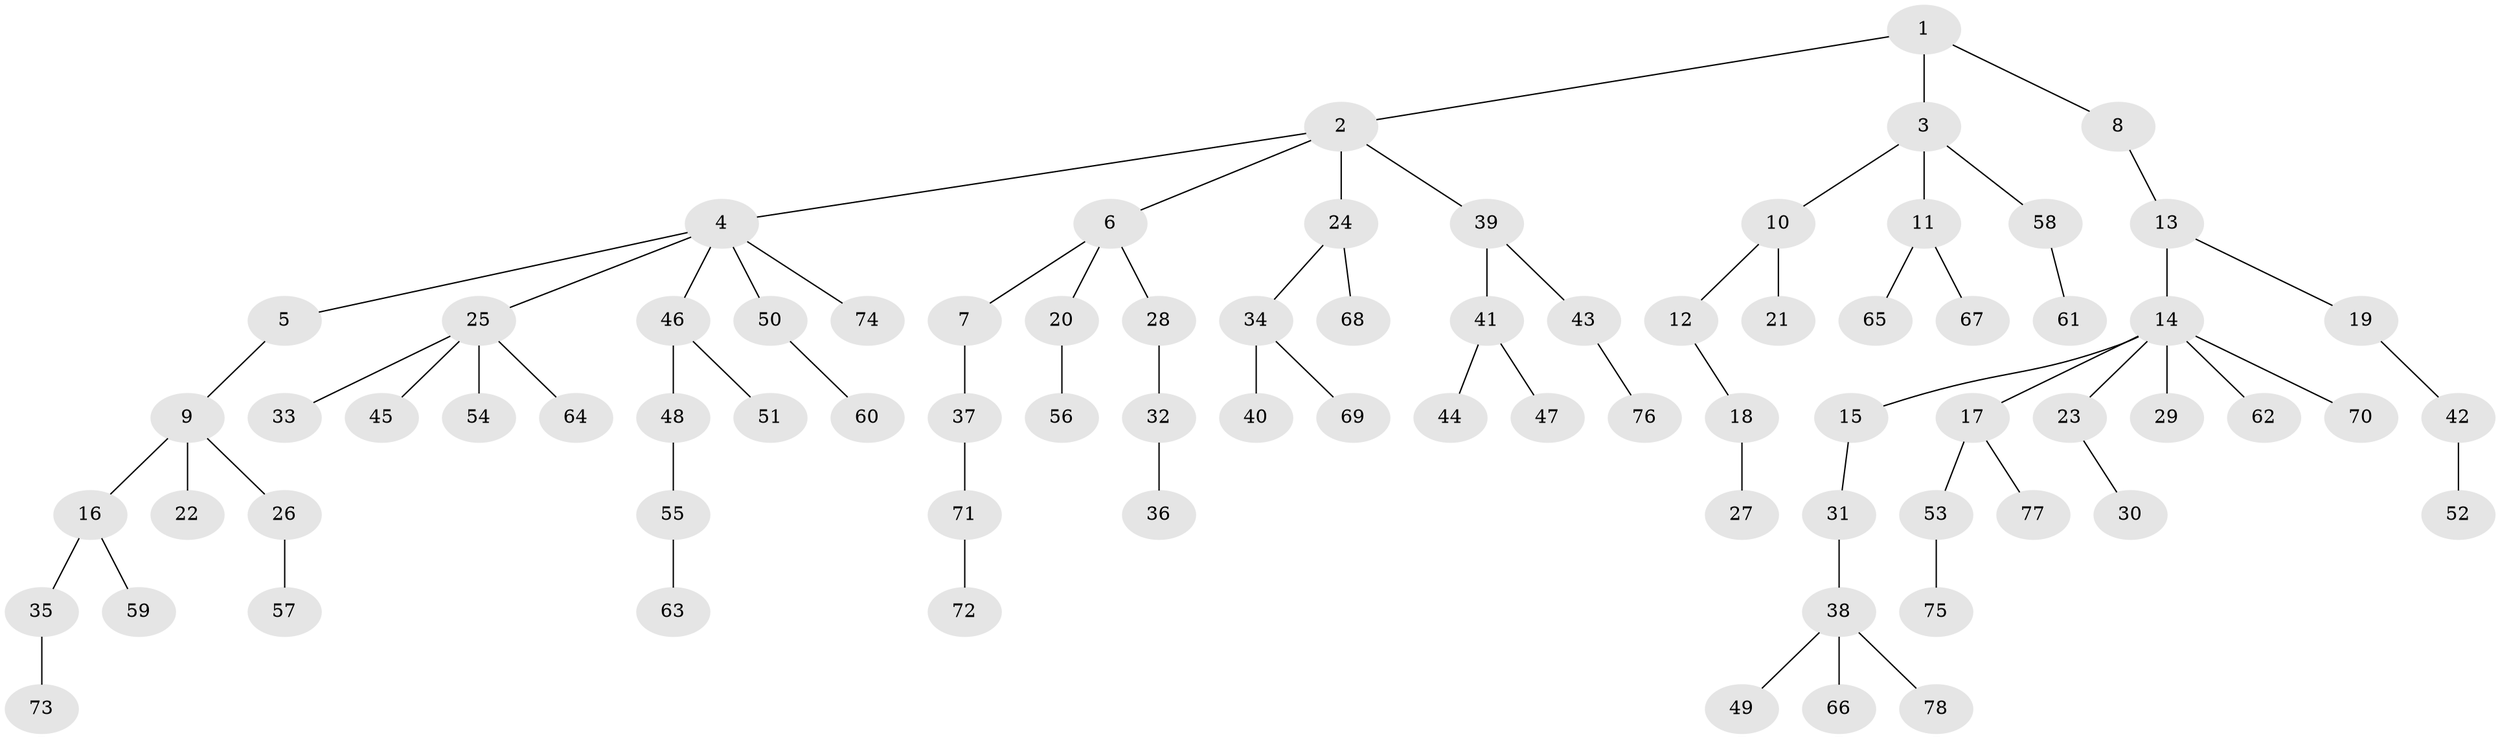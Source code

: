 // Generated by graph-tools (version 1.1) at 2025/11/02/27/25 16:11:25]
// undirected, 78 vertices, 77 edges
graph export_dot {
graph [start="1"]
  node [color=gray90,style=filled];
  1;
  2;
  3;
  4;
  5;
  6;
  7;
  8;
  9;
  10;
  11;
  12;
  13;
  14;
  15;
  16;
  17;
  18;
  19;
  20;
  21;
  22;
  23;
  24;
  25;
  26;
  27;
  28;
  29;
  30;
  31;
  32;
  33;
  34;
  35;
  36;
  37;
  38;
  39;
  40;
  41;
  42;
  43;
  44;
  45;
  46;
  47;
  48;
  49;
  50;
  51;
  52;
  53;
  54;
  55;
  56;
  57;
  58;
  59;
  60;
  61;
  62;
  63;
  64;
  65;
  66;
  67;
  68;
  69;
  70;
  71;
  72;
  73;
  74;
  75;
  76;
  77;
  78;
  1 -- 2;
  1 -- 3;
  1 -- 8;
  2 -- 4;
  2 -- 6;
  2 -- 24;
  2 -- 39;
  3 -- 10;
  3 -- 11;
  3 -- 58;
  4 -- 5;
  4 -- 25;
  4 -- 46;
  4 -- 50;
  4 -- 74;
  5 -- 9;
  6 -- 7;
  6 -- 20;
  6 -- 28;
  7 -- 37;
  8 -- 13;
  9 -- 16;
  9 -- 22;
  9 -- 26;
  10 -- 12;
  10 -- 21;
  11 -- 65;
  11 -- 67;
  12 -- 18;
  13 -- 14;
  13 -- 19;
  14 -- 15;
  14 -- 17;
  14 -- 23;
  14 -- 29;
  14 -- 62;
  14 -- 70;
  15 -- 31;
  16 -- 35;
  16 -- 59;
  17 -- 53;
  17 -- 77;
  18 -- 27;
  19 -- 42;
  20 -- 56;
  23 -- 30;
  24 -- 34;
  24 -- 68;
  25 -- 33;
  25 -- 45;
  25 -- 54;
  25 -- 64;
  26 -- 57;
  28 -- 32;
  31 -- 38;
  32 -- 36;
  34 -- 40;
  34 -- 69;
  35 -- 73;
  37 -- 71;
  38 -- 49;
  38 -- 66;
  38 -- 78;
  39 -- 41;
  39 -- 43;
  41 -- 44;
  41 -- 47;
  42 -- 52;
  43 -- 76;
  46 -- 48;
  46 -- 51;
  48 -- 55;
  50 -- 60;
  53 -- 75;
  55 -- 63;
  58 -- 61;
  71 -- 72;
}
